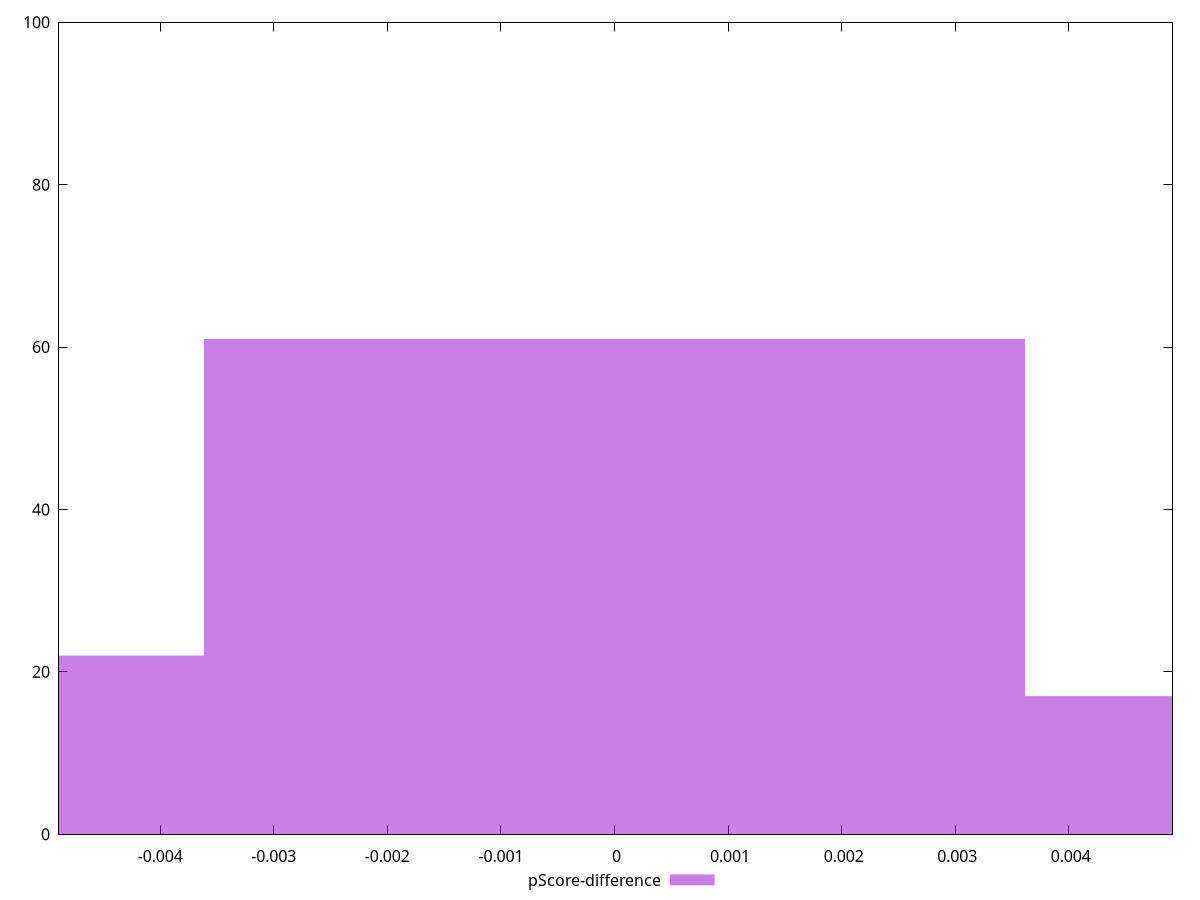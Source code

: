 reset

$pScoreDifference <<EOF
0.007228388505500005 17
0 61
-0.007228388505500005 22
EOF

set key outside below
set boxwidth 0.007228388505500005
set xrange [-0.004890789112213412:0.004913133385217103]
set yrange [0:100]
set trange [0:100]
set style fill transparent solid 0.5 noborder
set terminal svg size 640, 490 enhanced background rgb 'white'
set output "reports/report_00027_2021-02-24T12-40-31.850Z/largest-contentful-paint/samples/music/pScore-difference/histogram.svg"

plot $pScoreDifference title "pScore-difference" with boxes

reset

